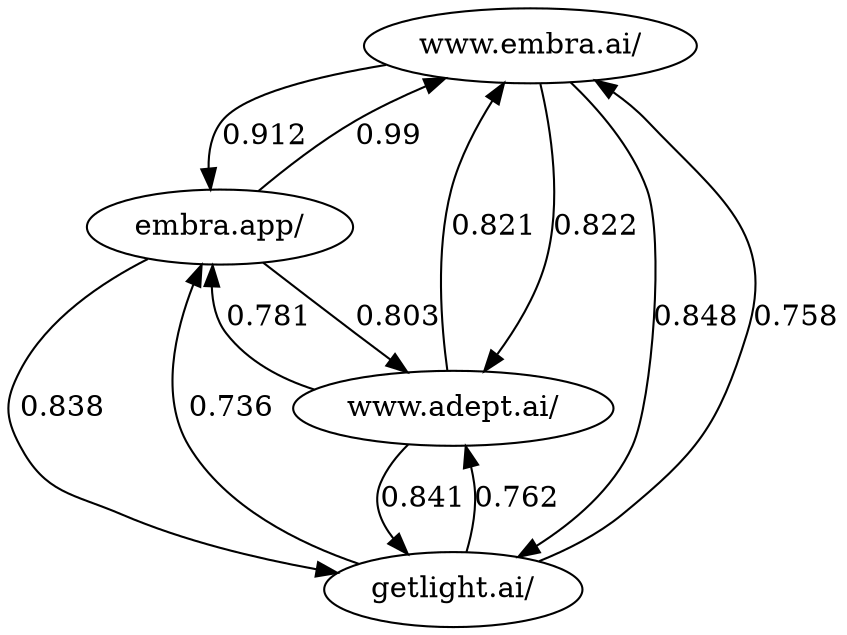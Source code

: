 // Asymmetry in Similirity Scores
digraph {
	"www.embra.ai/"
	"embra.app/"
	"www.embra.ai/" -> "embra.app/" [label=0.912]
	"www.embra.ai/"
	"getlight.ai/"
	"www.embra.ai/" -> "getlight.ai/" [label=0.848]
	"www.embra.ai/"
	"www.adept.ai/"
	"www.embra.ai/" -> "www.adept.ai/" [label=0.822]
	"embra.app/"
	"www.embra.ai/"
	"embra.app/" -> "www.embra.ai/" [label=0.99]
	"embra.app/"
	"getlight.ai/"
	"embra.app/" -> "getlight.ai/" [label=0.838]
	"embra.app/"
	"www.adept.ai/"
	"embra.app/" -> "www.adept.ai/" [label=0.803]
	"getlight.ai/"
	"www.adept.ai/"
	"getlight.ai/" -> "www.adept.ai/" [label=0.762]
	"getlight.ai/"
	"www.embra.ai/"
	"getlight.ai/" -> "www.embra.ai/" [label=0.758]
	"getlight.ai/"
	"embra.app/"
	"getlight.ai/" -> "embra.app/" [label=0.736]
	"www.adept.ai/"
	"getlight.ai/"
	"www.adept.ai/" -> "getlight.ai/" [label=0.841]
	"www.adept.ai/"
	"www.embra.ai/"
	"www.adept.ai/" -> "www.embra.ai/" [label=0.821]
	"www.adept.ai/"
	"embra.app/"
	"www.adept.ai/" -> "embra.app/" [label=0.781]
}
